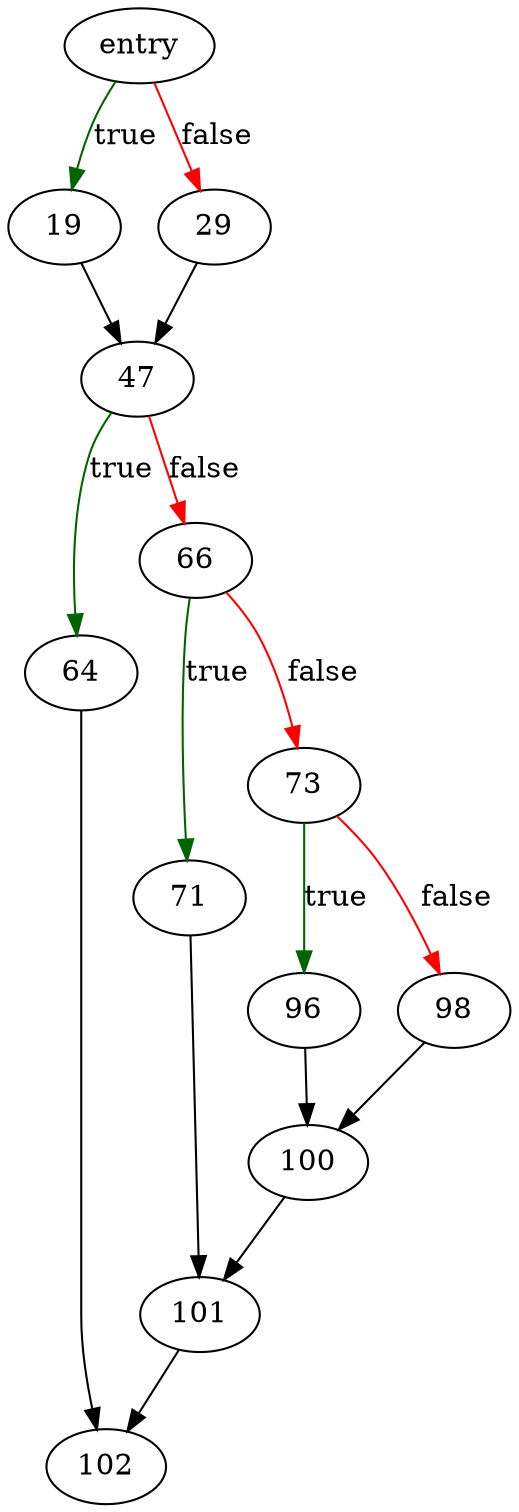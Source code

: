 digraph "vdbeMergeEngineCompare" {
	// Node definitions.
	2 [label=entry];
	19;
	29;
	47;
	64;
	66;
	71;
	73;
	96;
	98;
	100;
	101;
	102;

	// Edge definitions.
	2 -> 19 [
		color=darkgreen
		label=true
	];
	2 -> 29 [
		color=red
		label=false
	];
	19 -> 47;
	29 -> 47;
	47 -> 64 [
		color=darkgreen
		label=true
	];
	47 -> 66 [
		color=red
		label=false
	];
	64 -> 102;
	66 -> 71 [
		color=darkgreen
		label=true
	];
	66 -> 73 [
		color=red
		label=false
	];
	71 -> 101;
	73 -> 96 [
		color=darkgreen
		label=true
	];
	73 -> 98 [
		color=red
		label=false
	];
	96 -> 100;
	98 -> 100;
	100 -> 101;
	101 -> 102;
}
